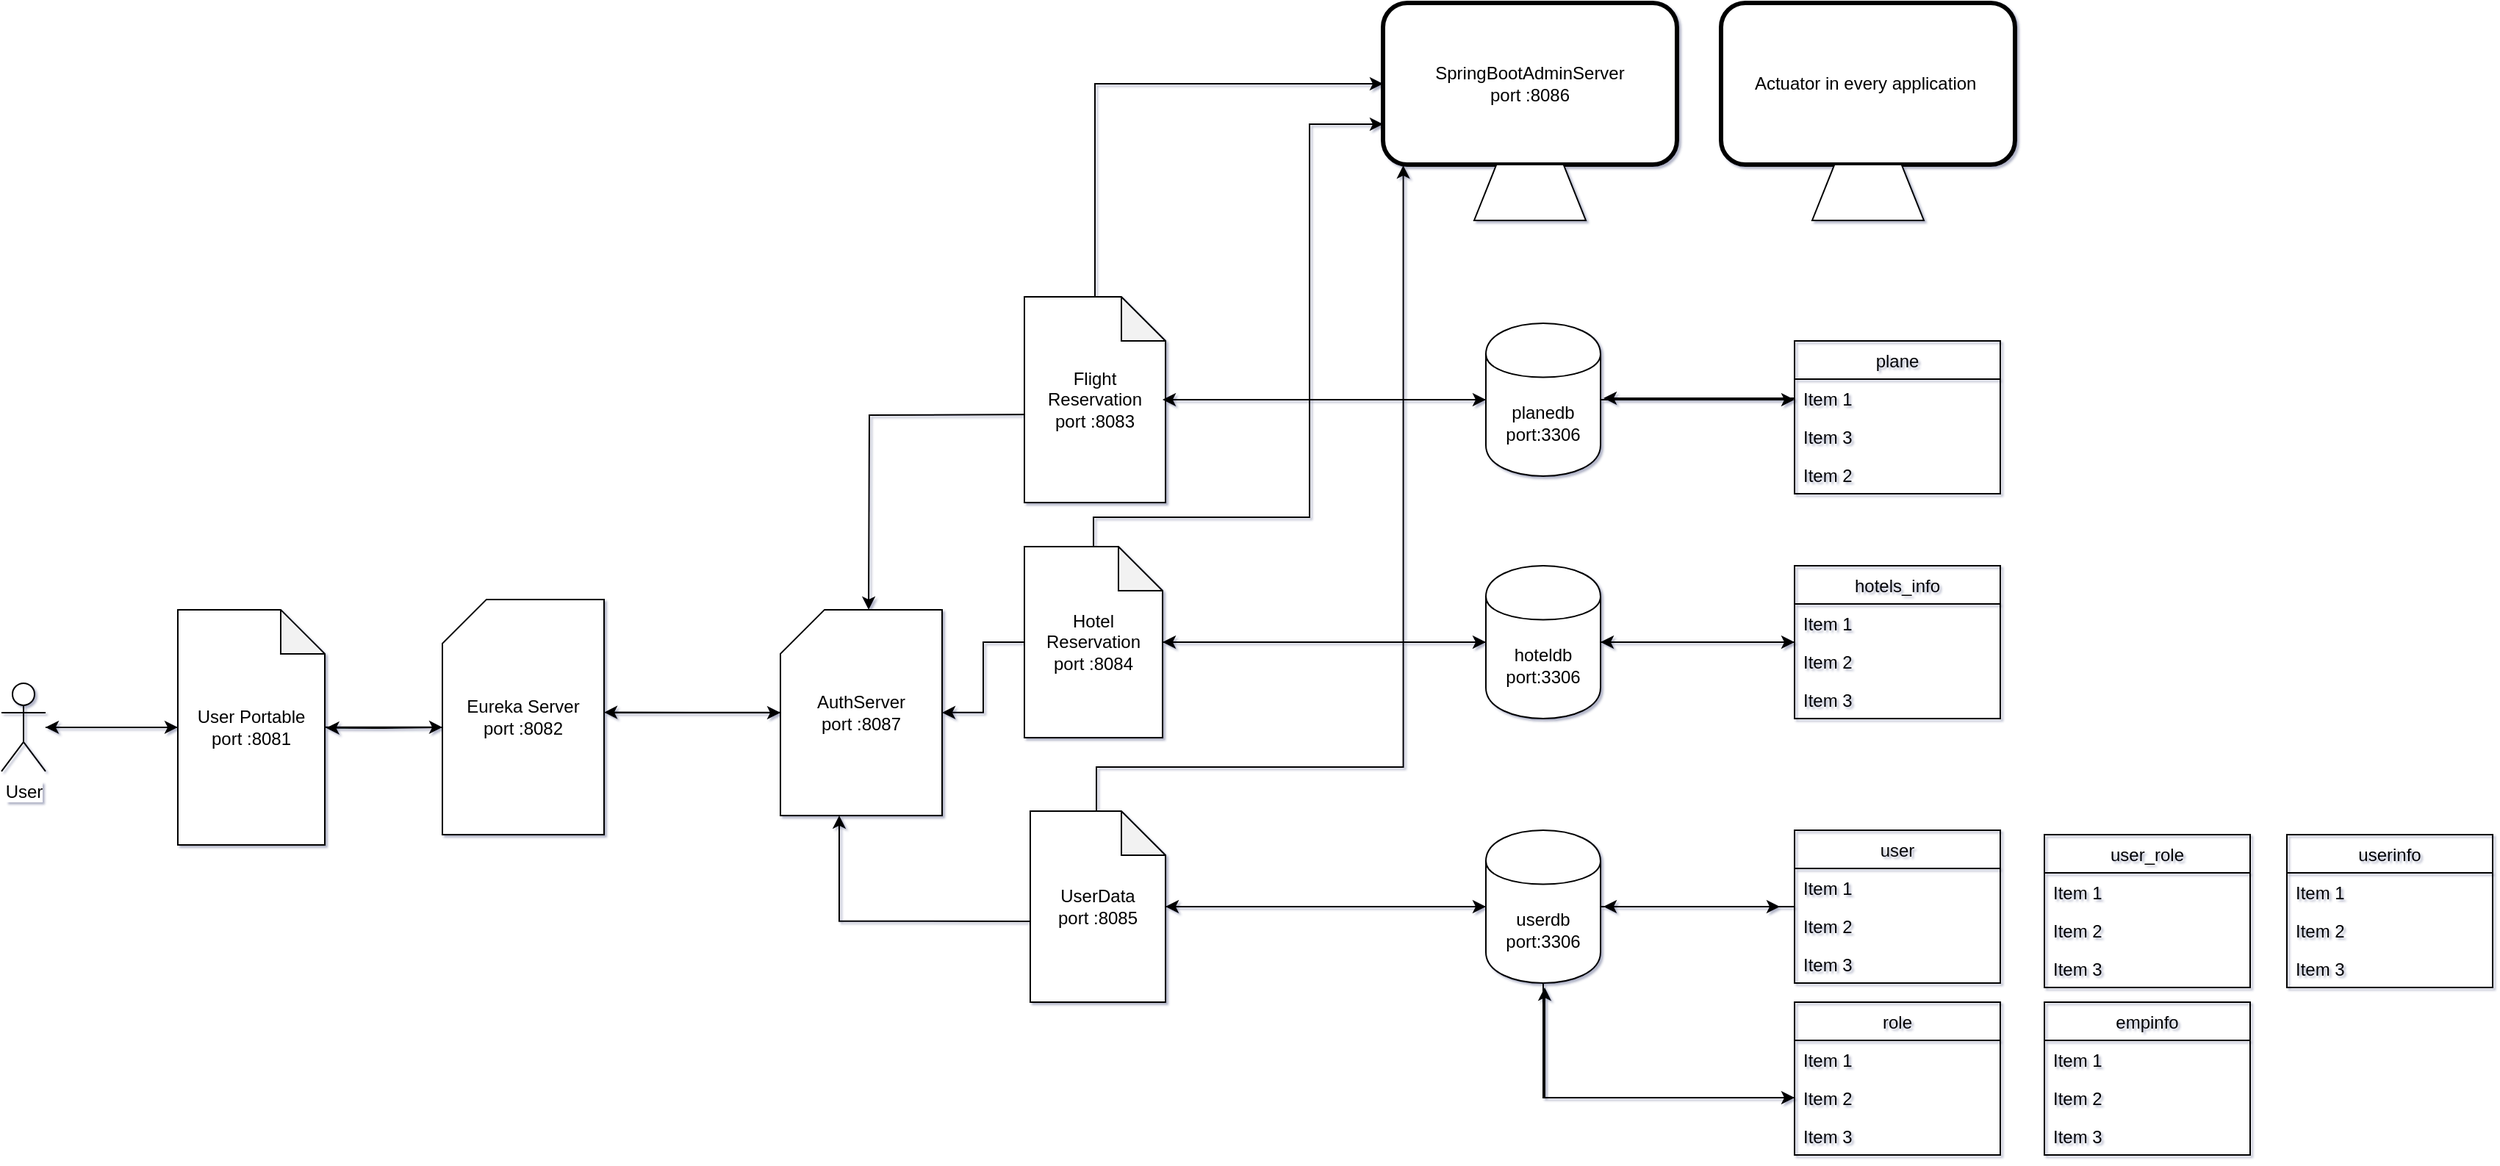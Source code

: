 <mxfile version="13.0.8" type="device"><diagram id="erp5XGgq03fY3Vw6IVL8" name="Page-1"><mxGraphModel dx="3307" dy="2423" grid="1" gridSize="10" guides="1" tooltips="1" connect="1" arrows="1" fold="1" page="1" pageScale="1" pageWidth="827" pageHeight="1169" background="#ffffff" math="0" shadow="1"><root><mxCell id="0"/><mxCell id="1" parent="0"/><mxCell id="AsprhVXOxBhWA9js08-T-4" style="edgeStyle=orthogonalEdgeStyle;rounded=0;orthogonalLoop=1;jettySize=auto;html=1;" edge="1" parent="1" source="AsprhVXOxBhWA9js08-T-1" target="AsprhVXOxBhWA9js08-T-2"><mxGeometry relative="1" as="geometry"/></mxCell><mxCell id="AsprhVXOxBhWA9js08-T-60" style="edgeStyle=orthogonalEdgeStyle;rounded=0;orthogonalLoop=1;jettySize=auto;html=1;entryX=0;entryY=0.5;entryDx=0;entryDy=0;entryPerimeter=0;" edge="1" parent="1" source="AsprhVXOxBhWA9js08-T-1"><mxGeometry relative="1" as="geometry"><mxPoint x="-30" y="442.94" as="targetPoint"/></mxGeometry></mxCell><mxCell id="AsprhVXOxBhWA9js08-T-1" value="User Portable&lt;br&gt;port :8081" style="shape=note;whiteSpace=wrap;html=1;backgroundOutline=1;darkOpacity=0.05;" vertex="1" parent="1"><mxGeometry x="-210" y="362.94" width="100" height="160" as="geometry"/></mxCell><mxCell id="AsprhVXOxBhWA9js08-T-3" style="edgeStyle=orthogonalEdgeStyle;rounded=0;orthogonalLoop=1;jettySize=auto;html=1;entryX=0;entryY=0.5;entryDx=0;entryDy=0;entryPerimeter=0;" edge="1" parent="1" source="AsprhVXOxBhWA9js08-T-2" target="AsprhVXOxBhWA9js08-T-1"><mxGeometry relative="1" as="geometry"><mxPoint x="-250" y="442.94" as="targetPoint"/></mxGeometry></mxCell><mxCell id="AsprhVXOxBhWA9js08-T-2" value="User" style="shape=umlActor;verticalLabelPosition=bottom;labelBackgroundColor=#ffffff;verticalAlign=top;html=1;outlineConnect=0;" vertex="1" parent="1"><mxGeometry x="-330" y="412.94" width="30" height="60" as="geometry"/></mxCell><mxCell id="AsprhVXOxBhWA9js08-T-40" style="edgeStyle=orthogonalEdgeStyle;rounded=0;orthogonalLoop=1;jettySize=auto;html=1;" edge="1" parent="1" source="AsprhVXOxBhWA9js08-T-5" target="AsprhVXOxBhWA9js08-T-8"><mxGeometry relative="1" as="geometry"><Array as="points"><mxPoint x="650" y="220"/><mxPoint x="650" y="220"/></Array></mxGeometry></mxCell><mxCell id="AsprhVXOxBhWA9js08-T-53" style="edgeStyle=orthogonalEdgeStyle;rounded=0;orthogonalLoop=1;jettySize=auto;html=1;entryX=0;entryY=0.5;entryDx=0;entryDy=0;" edge="1" parent="1" source="AsprhVXOxBhWA9js08-T-5" target="AsprhVXOxBhWA9js08-T-51"><mxGeometry relative="1" as="geometry"><mxPoint x="550" y="5" as="targetPoint"/><Array as="points"><mxPoint x="414" y="5"/></Array></mxGeometry></mxCell><mxCell id="AsprhVXOxBhWA9js08-T-57" style="edgeStyle=orthogonalEdgeStyle;rounded=0;orthogonalLoop=1;jettySize=auto;html=1;entryX=0.5;entryY=0;entryDx=0;entryDy=0;entryPerimeter=0;" edge="1" parent="1"><mxGeometry relative="1" as="geometry"><mxPoint x="386" y="229.999" as="sourcePoint"/><mxPoint x="260" y="362.94" as="targetPoint"/></mxGeometry></mxCell><mxCell id="AsprhVXOxBhWA9js08-T-5" value="Flight Reservation&lt;br&gt;port :8083" style="shape=note;whiteSpace=wrap;html=1;backgroundOutline=1;darkOpacity=0.05;" vertex="1" parent="1"><mxGeometry x="366" y="150" width="96" height="140" as="geometry"/></mxCell><mxCell id="AsprhVXOxBhWA9js08-T-43" style="edgeStyle=orthogonalEdgeStyle;rounded=0;orthogonalLoop=1;jettySize=auto;html=1;" edge="1" parent="1" source="AsprhVXOxBhWA9js08-T-6" target="AsprhVXOxBhWA9js08-T-9"><mxGeometry relative="1" as="geometry"/></mxCell><mxCell id="AsprhVXOxBhWA9js08-T-54" style="edgeStyle=orthogonalEdgeStyle;rounded=0;orthogonalLoop=1;jettySize=auto;html=1;entryX=0;entryY=0.75;entryDx=0;entryDy=0;" edge="1" parent="1" source="AsprhVXOxBhWA9js08-T-6" target="AsprhVXOxBhWA9js08-T-51"><mxGeometry relative="1" as="geometry"><mxPoint x="560" y="30" as="targetPoint"/><Array as="points"><mxPoint x="413" y="300"/><mxPoint x="560" y="300"/><mxPoint x="560" y="33"/></Array></mxGeometry></mxCell><mxCell id="AsprhVXOxBhWA9js08-T-69" style="edgeStyle=orthogonalEdgeStyle;rounded=0;orthogonalLoop=1;jettySize=auto;html=1;entryX=1;entryY=0.5;entryDx=0;entryDy=0;entryPerimeter=0;" edge="1" parent="1" source="AsprhVXOxBhWA9js08-T-6" target="AsprhVXOxBhWA9js08-T-65"><mxGeometry relative="1" as="geometry"/></mxCell><mxCell id="AsprhVXOxBhWA9js08-T-6" value="Hotel Reservation&lt;br&gt;port :8084" style="shape=note;whiteSpace=wrap;html=1;backgroundOutline=1;darkOpacity=0.05;" vertex="1" parent="1"><mxGeometry x="366" y="320" width="94" height="130" as="geometry"/></mxCell><mxCell id="AsprhVXOxBhWA9js08-T-47" style="edgeStyle=orthogonalEdgeStyle;rounded=0;orthogonalLoop=1;jettySize=auto;html=1;entryX=0;entryY=0.5;entryDx=0;entryDy=0;" edge="1" parent="1" source="AsprhVXOxBhWA9js08-T-7" target="AsprhVXOxBhWA9js08-T-10"><mxGeometry relative="1" as="geometry"/></mxCell><mxCell id="AsprhVXOxBhWA9js08-T-55" style="edgeStyle=orthogonalEdgeStyle;rounded=0;orthogonalLoop=1;jettySize=auto;html=1;entryX=0.069;entryY=1.005;entryDx=0;entryDy=0;entryPerimeter=0;" edge="1" parent="1" source="AsprhVXOxBhWA9js08-T-7" target="AsprhVXOxBhWA9js08-T-51"><mxGeometry relative="1" as="geometry"><mxPoint x="530" y="20" as="targetPoint"/><Array as="points"><mxPoint x="415" y="470"/><mxPoint x="624" y="470"/></Array></mxGeometry></mxCell><mxCell id="AsprhVXOxBhWA9js08-T-7" value="UserData&lt;br&gt;port :8085" style="shape=note;whiteSpace=wrap;html=1;backgroundOutline=1;darkOpacity=0.05;" vertex="1" parent="1"><mxGeometry x="370" y="500" width="92" height="130" as="geometry"/></mxCell><mxCell id="AsprhVXOxBhWA9js08-T-11" style="edgeStyle=orthogonalEdgeStyle;rounded=0;orthogonalLoop=1;jettySize=auto;html=1;" edge="1" parent="1" source="AsprhVXOxBhWA9js08-T-8"><mxGeometry relative="1" as="geometry"><mxPoint x="890" y="220" as="targetPoint"/><Array as="points"><mxPoint x="880" y="220"/></Array></mxGeometry></mxCell><mxCell id="AsprhVXOxBhWA9js08-T-42" style="edgeStyle=orthogonalEdgeStyle;rounded=0;orthogonalLoop=1;jettySize=auto;html=1;" edge="1" parent="1" source="AsprhVXOxBhWA9js08-T-8"><mxGeometry relative="1" as="geometry"><mxPoint x="460" y="220" as="targetPoint"/></mxGeometry></mxCell><mxCell id="AsprhVXOxBhWA9js08-T-8" value="planedb&lt;br&gt;port:3306" style="shape=cylinder;whiteSpace=wrap;html=1;boundedLbl=1;backgroundOutline=1;" vertex="1" parent="1"><mxGeometry x="680" y="168" width="78" height="104" as="geometry"/></mxCell><mxCell id="AsprhVXOxBhWA9js08-T-20" style="edgeStyle=orthogonalEdgeStyle;rounded=0;orthogonalLoop=1;jettySize=auto;html=1;" edge="1" parent="1" source="AsprhVXOxBhWA9js08-T-9"><mxGeometry relative="1" as="geometry"><mxPoint x="890" y="385" as="targetPoint"/></mxGeometry></mxCell><mxCell id="AsprhVXOxBhWA9js08-T-44" style="edgeStyle=orthogonalEdgeStyle;rounded=0;orthogonalLoop=1;jettySize=auto;html=1;" edge="1" parent="1" source="AsprhVXOxBhWA9js08-T-9" target="AsprhVXOxBhWA9js08-T-6"><mxGeometry relative="1" as="geometry"/></mxCell><mxCell id="AsprhVXOxBhWA9js08-T-9" value="hoteldb&lt;br&gt;port:3306" style="shape=cylinder;whiteSpace=wrap;html=1;boundedLbl=1;backgroundOutline=1;" vertex="1" parent="1"><mxGeometry x="680" y="333" width="78" height="104" as="geometry"/></mxCell><mxCell id="AsprhVXOxBhWA9js08-T-25" style="edgeStyle=orthogonalEdgeStyle;rounded=0;orthogonalLoop=1;jettySize=auto;html=1;" edge="1" parent="1" source="AsprhVXOxBhWA9js08-T-10"><mxGeometry relative="1" as="geometry"><mxPoint x="880" y="565" as="targetPoint"/></mxGeometry></mxCell><mxCell id="AsprhVXOxBhWA9js08-T-48" style="edgeStyle=orthogonalEdgeStyle;rounded=0;orthogonalLoop=1;jettySize=auto;html=1;" edge="1" parent="1" source="AsprhVXOxBhWA9js08-T-10" target="AsprhVXOxBhWA9js08-T-7"><mxGeometry relative="1" as="geometry"/></mxCell><mxCell id="AsprhVXOxBhWA9js08-T-81" style="edgeStyle=orthogonalEdgeStyle;rounded=0;orthogonalLoop=1;jettySize=auto;html=1;entryX=0;entryY=0.5;entryDx=0;entryDy=0;" edge="1" parent="1" source="AsprhVXOxBhWA9js08-T-10" target="AsprhVXOxBhWA9js08-T-28"><mxGeometry relative="1" as="geometry"><mxPoint x="719" y="700" as="targetPoint"/></mxGeometry></mxCell><mxCell id="AsprhVXOxBhWA9js08-T-10" value="userdb&lt;br&gt;port:3306" style="shape=cylinder;whiteSpace=wrap;html=1;boundedLbl=1;backgroundOutline=1;" vertex="1" parent="1"><mxGeometry x="680" y="513" width="78" height="104" as="geometry"/></mxCell><mxCell id="AsprhVXOxBhWA9js08-T-21" value="user" style="swimlane;fontStyle=0;childLayout=stackLayout;horizontal=1;startSize=26;fillColor=none;horizontalStack=0;resizeParent=1;resizeParentMax=0;resizeLast=0;collapsible=1;marginBottom=0;" vertex="1" parent="1"><mxGeometry x="890" y="513" width="140" height="104" as="geometry"/></mxCell><mxCell id="AsprhVXOxBhWA9js08-T-22" value="Item 1" style="text;strokeColor=none;fillColor=none;align=left;verticalAlign=top;spacingLeft=4;spacingRight=4;overflow=hidden;rotatable=0;points=[[0,0.5],[1,0.5]];portConstraint=eastwest;" vertex="1" parent="AsprhVXOxBhWA9js08-T-21"><mxGeometry y="26" width="140" height="26" as="geometry"/></mxCell><mxCell id="AsprhVXOxBhWA9js08-T-23" value="Item 2" style="text;strokeColor=none;fillColor=none;align=left;verticalAlign=top;spacingLeft=4;spacingRight=4;overflow=hidden;rotatable=0;points=[[0,0.5],[1,0.5]];portConstraint=eastwest;" vertex="1" parent="AsprhVXOxBhWA9js08-T-21"><mxGeometry y="52" width="140" height="26" as="geometry"/></mxCell><mxCell id="AsprhVXOxBhWA9js08-T-24" value="Item 3" style="text;strokeColor=none;fillColor=none;align=left;verticalAlign=top;spacingLeft=4;spacingRight=4;overflow=hidden;rotatable=0;points=[[0,0.5],[1,0.5]];portConstraint=eastwest;" vertex="1" parent="AsprhVXOxBhWA9js08-T-21"><mxGeometry y="78" width="140" height="26" as="geometry"/></mxCell><mxCell id="AsprhVXOxBhWA9js08-T-26" value="role" style="swimlane;fontStyle=0;childLayout=stackLayout;horizontal=1;startSize=26;fillColor=none;horizontalStack=0;resizeParent=1;resizeParentMax=0;resizeLast=0;collapsible=1;marginBottom=0;" vertex="1" parent="1"><mxGeometry x="890" y="630" width="140" height="104" as="geometry"/></mxCell><mxCell id="AsprhVXOxBhWA9js08-T-27" value="Item 1" style="text;strokeColor=none;fillColor=none;align=left;verticalAlign=top;spacingLeft=4;spacingRight=4;overflow=hidden;rotatable=0;points=[[0,0.5],[1,0.5]];portConstraint=eastwest;" vertex="1" parent="AsprhVXOxBhWA9js08-T-26"><mxGeometry y="26" width="140" height="26" as="geometry"/></mxCell><mxCell id="AsprhVXOxBhWA9js08-T-28" value="Item 2" style="text;strokeColor=none;fillColor=none;align=left;verticalAlign=top;spacingLeft=4;spacingRight=4;overflow=hidden;rotatable=0;points=[[0,0.5],[1,0.5]];portConstraint=eastwest;" vertex="1" parent="AsprhVXOxBhWA9js08-T-26"><mxGeometry y="52" width="140" height="26" as="geometry"/></mxCell><mxCell id="AsprhVXOxBhWA9js08-T-29" value="Item 3" style="text;strokeColor=none;fillColor=none;align=left;verticalAlign=top;spacingLeft=4;spacingRight=4;overflow=hidden;rotatable=0;points=[[0,0.5],[1,0.5]];portConstraint=eastwest;" vertex="1" parent="AsprhVXOxBhWA9js08-T-26"><mxGeometry y="78" width="140" height="26" as="geometry"/></mxCell><mxCell id="AsprhVXOxBhWA9js08-T-30" value="user_role" style="swimlane;fontStyle=0;childLayout=stackLayout;horizontal=1;startSize=26;fillColor=none;horizontalStack=0;resizeParent=1;resizeParentMax=0;resizeLast=0;collapsible=1;marginBottom=0;" vertex="1" parent="1"><mxGeometry x="1060" y="516" width="140" height="104" as="geometry"/></mxCell><mxCell id="AsprhVXOxBhWA9js08-T-31" value="Item 1" style="text;strokeColor=none;fillColor=none;align=left;verticalAlign=top;spacingLeft=4;spacingRight=4;overflow=hidden;rotatable=0;points=[[0,0.5],[1,0.5]];portConstraint=eastwest;" vertex="1" parent="AsprhVXOxBhWA9js08-T-30"><mxGeometry y="26" width="140" height="26" as="geometry"/></mxCell><mxCell id="AsprhVXOxBhWA9js08-T-32" value="Item 2" style="text;strokeColor=none;fillColor=none;align=left;verticalAlign=top;spacingLeft=4;spacingRight=4;overflow=hidden;rotatable=0;points=[[0,0.5],[1,0.5]];portConstraint=eastwest;" vertex="1" parent="AsprhVXOxBhWA9js08-T-30"><mxGeometry y="52" width="140" height="26" as="geometry"/></mxCell><mxCell id="AsprhVXOxBhWA9js08-T-33" value="Item 3" style="text;strokeColor=none;fillColor=none;align=left;verticalAlign=top;spacingLeft=4;spacingRight=4;overflow=hidden;rotatable=0;points=[[0,0.5],[1,0.5]];portConstraint=eastwest;" vertex="1" parent="AsprhVXOxBhWA9js08-T-30"><mxGeometry y="78" width="140" height="26" as="geometry"/></mxCell><mxCell id="AsprhVXOxBhWA9js08-T-34" value="empinfo" style="swimlane;fontStyle=0;childLayout=stackLayout;horizontal=1;startSize=26;fillColor=none;horizontalStack=0;resizeParent=1;resizeParentMax=0;resizeLast=0;collapsible=1;marginBottom=0;" vertex="1" parent="1"><mxGeometry x="1060" y="630" width="140" height="104" as="geometry"/></mxCell><mxCell id="AsprhVXOxBhWA9js08-T-35" value="Item 1" style="text;strokeColor=none;fillColor=none;align=left;verticalAlign=top;spacingLeft=4;spacingRight=4;overflow=hidden;rotatable=0;points=[[0,0.5],[1,0.5]];portConstraint=eastwest;" vertex="1" parent="AsprhVXOxBhWA9js08-T-34"><mxGeometry y="26" width="140" height="26" as="geometry"/></mxCell><mxCell id="AsprhVXOxBhWA9js08-T-36" value="Item 2" style="text;strokeColor=none;fillColor=none;align=left;verticalAlign=top;spacingLeft=4;spacingRight=4;overflow=hidden;rotatable=0;points=[[0,0.5],[1,0.5]];portConstraint=eastwest;" vertex="1" parent="AsprhVXOxBhWA9js08-T-34"><mxGeometry y="52" width="140" height="26" as="geometry"/></mxCell><mxCell id="AsprhVXOxBhWA9js08-T-37" value="Item 3" style="text;strokeColor=none;fillColor=none;align=left;verticalAlign=top;spacingLeft=4;spacingRight=4;overflow=hidden;rotatable=0;points=[[0,0.5],[1,0.5]];portConstraint=eastwest;" vertex="1" parent="AsprhVXOxBhWA9js08-T-34"><mxGeometry y="78" width="140" height="26" as="geometry"/></mxCell><mxCell id="AsprhVXOxBhWA9js08-T-12" value="plane" style="swimlane;fontStyle=0;childLayout=stackLayout;horizontal=1;startSize=26;fillColor=none;horizontalStack=0;resizeParent=1;resizeParentMax=0;resizeLast=0;collapsible=1;marginBottom=0;" vertex="1" parent="1"><mxGeometry x="890" y="180" width="140" height="104" as="geometry"/></mxCell><mxCell id="AsprhVXOxBhWA9js08-T-13" value="Item 1" style="text;strokeColor=none;fillColor=none;align=left;verticalAlign=top;spacingLeft=4;spacingRight=4;overflow=hidden;rotatable=0;points=[[0,0.5],[1,0.5]];portConstraint=eastwest;" vertex="1" parent="AsprhVXOxBhWA9js08-T-12"><mxGeometry y="26" width="140" height="26" as="geometry"/></mxCell><mxCell id="AsprhVXOxBhWA9js08-T-15" value="Item 3" style="text;strokeColor=none;fillColor=none;align=left;verticalAlign=top;spacingLeft=4;spacingRight=4;overflow=hidden;rotatable=0;points=[[0,0.5],[1,0.5]];portConstraint=eastwest;" vertex="1" parent="AsprhVXOxBhWA9js08-T-12"><mxGeometry y="52" width="140" height="26" as="geometry"/></mxCell><mxCell id="AsprhVXOxBhWA9js08-T-14" value="Item 2" style="text;strokeColor=none;fillColor=none;align=left;verticalAlign=top;spacingLeft=4;spacingRight=4;overflow=hidden;rotatable=0;points=[[0,0.5],[1,0.5]];portConstraint=eastwest;" vertex="1" parent="AsprhVXOxBhWA9js08-T-12"><mxGeometry y="78" width="140" height="26" as="geometry"/></mxCell><mxCell id="AsprhVXOxBhWA9js08-T-45" style="edgeStyle=orthogonalEdgeStyle;rounded=0;orthogonalLoop=1;jettySize=auto;html=1;" edge="1" parent="1" source="AsprhVXOxBhWA9js08-T-13"><mxGeometry relative="1" as="geometry"><mxPoint x="760" y="219" as="targetPoint"/></mxGeometry></mxCell><mxCell id="AsprhVXOxBhWA9js08-T-46" style="edgeStyle=orthogonalEdgeStyle;rounded=0;orthogonalLoop=1;jettySize=auto;html=1;entryX=1;entryY=0.5;entryDx=0;entryDy=0;" edge="1" parent="1" source="AsprhVXOxBhWA9js08-T-16" target="AsprhVXOxBhWA9js08-T-9"><mxGeometry relative="1" as="geometry"><Array as="points"><mxPoint x="890" y="385"/><mxPoint x="890" y="385"/></Array></mxGeometry></mxCell><mxCell id="AsprhVXOxBhWA9js08-T-16" value="hotels_info" style="swimlane;fontStyle=0;childLayout=stackLayout;horizontal=1;startSize=26;fillColor=none;horizontalStack=0;resizeParent=1;resizeParentMax=0;resizeLast=0;collapsible=1;marginBottom=0;" vertex="1" parent="1"><mxGeometry x="890" y="333" width="140" height="104" as="geometry"/></mxCell><mxCell id="AsprhVXOxBhWA9js08-T-17" value="Item 1" style="text;strokeColor=none;fillColor=none;align=left;verticalAlign=top;spacingLeft=4;spacingRight=4;overflow=hidden;rotatable=0;points=[[0,0.5],[1,0.5]];portConstraint=eastwest;" vertex="1" parent="AsprhVXOxBhWA9js08-T-16"><mxGeometry y="26" width="140" height="26" as="geometry"/></mxCell><mxCell id="AsprhVXOxBhWA9js08-T-18" value="Item 2" style="text;strokeColor=none;fillColor=none;align=left;verticalAlign=top;spacingLeft=4;spacingRight=4;overflow=hidden;rotatable=0;points=[[0,0.5],[1,0.5]];portConstraint=eastwest;" vertex="1" parent="AsprhVXOxBhWA9js08-T-16"><mxGeometry y="52" width="140" height="26" as="geometry"/></mxCell><mxCell id="AsprhVXOxBhWA9js08-T-19" value="Item 3" style="text;strokeColor=none;fillColor=none;align=left;verticalAlign=top;spacingLeft=4;spacingRight=4;overflow=hidden;rotatable=0;points=[[0,0.5],[1,0.5]];portConstraint=eastwest;" vertex="1" parent="AsprhVXOxBhWA9js08-T-16"><mxGeometry y="78" width="140" height="26" as="geometry"/></mxCell><mxCell id="AsprhVXOxBhWA9js08-T-50" style="edgeStyle=orthogonalEdgeStyle;rounded=0;orthogonalLoop=1;jettySize=auto;html=1;" edge="1" parent="1" source="AsprhVXOxBhWA9js08-T-23"><mxGeometry relative="1" as="geometry"><mxPoint x="760" y="565" as="targetPoint"/><Array as="points"><mxPoint x="760" y="565"/></Array></mxGeometry></mxCell><mxCell id="AsprhVXOxBhWA9js08-T-51" value="SpringBootAdminServer&lt;br&gt;port :8086" style="shape=ext;rounded=1;html=1;whiteSpace=wrap;strokeWidth=3;" vertex="1" parent="1"><mxGeometry x="610" y="-50" width="200" height="110" as="geometry"/></mxCell><mxCell id="AsprhVXOxBhWA9js08-T-52" value="" style="shape=trapezoid;perimeter=trapezoidPerimeter;whiteSpace=wrap;html=1;" vertex="1" parent="1"><mxGeometry x="672" y="60" width="76" height="38" as="geometry"/></mxCell><mxCell id="AsprhVXOxBhWA9js08-T-61" style="edgeStyle=orthogonalEdgeStyle;rounded=0;orthogonalLoop=1;jettySize=auto;html=1;entryX=1.008;entryY=0.503;entryDx=0;entryDy=0;entryPerimeter=0;" edge="1" parent="1" target="AsprhVXOxBhWA9js08-T-1"><mxGeometry relative="1" as="geometry"><mxPoint x="-30" y="443" as="sourcePoint"/></mxGeometry></mxCell><mxCell id="AsprhVXOxBhWA9js08-T-67" style="edgeStyle=orthogonalEdgeStyle;rounded=0;orthogonalLoop=1;jettySize=auto;html=1;" edge="1" parent="1" target="AsprhVXOxBhWA9js08-T-65"><mxGeometry relative="1" as="geometry"><mxPoint x="81" y="433" as="sourcePoint"/><Array as="points"><mxPoint x="81" y="433"/></Array></mxGeometry></mxCell><mxCell id="AsprhVXOxBhWA9js08-T-62" value="Eureka Server&lt;br&gt;port :8082" style="shape=card;whiteSpace=wrap;html=1;" vertex="1" parent="1"><mxGeometry x="-30" y="355.94" width="110" height="160.06" as="geometry"/></mxCell><mxCell id="AsprhVXOxBhWA9js08-T-76" style="edgeStyle=orthogonalEdgeStyle;rounded=0;orthogonalLoop=1;jettySize=auto;html=1;entryX=1;entryY=0.48;entryDx=0;entryDy=0;entryPerimeter=0;" edge="1" parent="1" source="AsprhVXOxBhWA9js08-T-65" target="AsprhVXOxBhWA9js08-T-62"><mxGeometry relative="1" as="geometry"/></mxCell><mxCell id="AsprhVXOxBhWA9js08-T-65" value="AuthServer&lt;br&gt;port :8087" style="shape=card;whiteSpace=wrap;html=1;" vertex="1" parent="1"><mxGeometry x="200" y="362.94" width="110" height="140" as="geometry"/></mxCell><mxCell id="AsprhVXOxBhWA9js08-T-66" style="edgeStyle=orthogonalEdgeStyle;rounded=0;orthogonalLoop=1;jettySize=auto;html=1;entryX=0.5;entryY=1;entryDx=0;entryDy=0;entryPerimeter=0;" edge="1" parent="1"><mxGeometry relative="1" as="geometry"><mxPoint x="370" y="574.94" as="sourcePoint"/><mxPoint x="240" y="502.94" as="targetPoint"/><Array as="points"><mxPoint x="240" y="575"/></Array></mxGeometry></mxCell><mxCell id="AsprhVXOxBhWA9js08-T-72" value="userinfo" style="swimlane;fontStyle=0;childLayout=stackLayout;horizontal=1;startSize=26;fillColor=none;horizontalStack=0;resizeParent=1;resizeParentMax=0;resizeLast=0;collapsible=1;marginBottom=0;" vertex="1" parent="1"><mxGeometry x="1225" y="516" width="140" height="104" as="geometry"/></mxCell><mxCell id="AsprhVXOxBhWA9js08-T-73" value="Item 1" style="text;strokeColor=none;fillColor=none;align=left;verticalAlign=top;spacingLeft=4;spacingRight=4;overflow=hidden;rotatable=0;points=[[0,0.5],[1,0.5]];portConstraint=eastwest;" vertex="1" parent="AsprhVXOxBhWA9js08-T-72"><mxGeometry y="26" width="140" height="26" as="geometry"/></mxCell><mxCell id="AsprhVXOxBhWA9js08-T-74" value="Item 2" style="text;strokeColor=none;fillColor=none;align=left;verticalAlign=top;spacingLeft=4;spacingRight=4;overflow=hidden;rotatable=0;points=[[0,0.5],[1,0.5]];portConstraint=eastwest;" vertex="1" parent="AsprhVXOxBhWA9js08-T-72"><mxGeometry y="52" width="140" height="26" as="geometry"/></mxCell><mxCell id="AsprhVXOxBhWA9js08-T-75" value="Item 3" style="text;strokeColor=none;fillColor=none;align=left;verticalAlign=top;spacingLeft=4;spacingRight=4;overflow=hidden;rotatable=0;points=[[0,0.5],[1,0.5]];portConstraint=eastwest;" vertex="1" parent="AsprhVXOxBhWA9js08-T-72"><mxGeometry y="78" width="140" height="26" as="geometry"/></mxCell><mxCell id="AsprhVXOxBhWA9js08-T-77" style="edgeStyle=orthogonalEdgeStyle;rounded=0;orthogonalLoop=1;jettySize=auto;html=1;" edge="1" parent="1" source="AsprhVXOxBhWA9js08-T-28"><mxGeometry relative="1" as="geometry"><mxPoint x="720" y="620" as="targetPoint"/><Array as="points"><mxPoint x="720" y="695"/></Array></mxGeometry></mxCell><mxCell id="AsprhVXOxBhWA9js08-T-82" value="Actuator in every application&amp;nbsp;" style="shape=ext;rounded=1;html=1;whiteSpace=wrap;strokeWidth=3;" vertex="1" parent="1"><mxGeometry x="840" y="-50" width="200" height="110" as="geometry"/></mxCell><mxCell id="AsprhVXOxBhWA9js08-T-83" value="" style="shape=trapezoid;perimeter=trapezoidPerimeter;whiteSpace=wrap;html=1;" vertex="1" parent="1"><mxGeometry x="902" y="60" width="76" height="38" as="geometry"/></mxCell></root></mxGraphModel></diagram></mxfile>